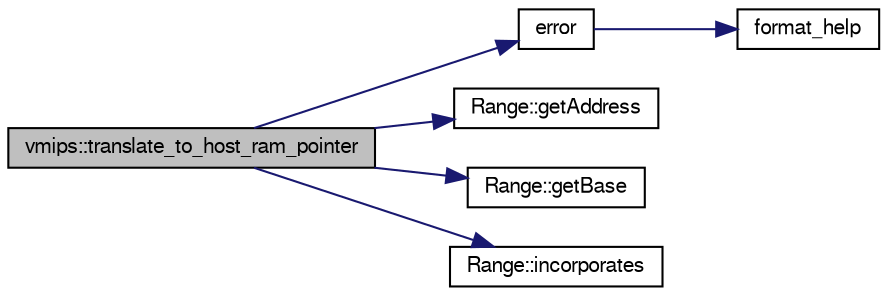 digraph G
{
  edge [fontname="FreeSans",fontsize="10",labelfontname="FreeSans",labelfontsize="10"];
  node [fontname="FreeSans",fontsize="10",shape=record];
  rankdir=LR;
  Node1 [label="vmips::translate_to_host_ram_pointer",height=0.2,width=0.4,color="black", fillcolor="grey75", style="filled" fontcolor="black"];
  Node1 -> Node2 [color="midnightblue",fontsize="10",style="solid"];
  Node2 [label="error",height=0.2,width=0.4,color="black", fillcolor="white", style="filled",URL="$error_8cc.html#a158a1af99275c1555bf5fcc74709aa5a"];
  Node2 -> Node3 [color="midnightblue",fontsize="10",style="solid"];
  Node3 [label="format_help",height=0.2,width=0.4,color="black", fillcolor="white", style="filled",URL="$error_8cc.html#aa182c84a77010100b5b8a15b1ff22e70"];
  Node1 -> Node4 [color="midnightblue",fontsize="10",style="solid"];
  Node4 [label="Range::getAddress",height=0.2,width=0.4,color="black", fillcolor="white", style="filled",URL="$classRange.html#accb1e300390e551b7b35408413aa99b5"];
  Node1 -> Node5 [color="midnightblue",fontsize="10",style="solid"];
  Node5 [label="Range::getBase",height=0.2,width=0.4,color="black", fillcolor="white", style="filled",URL="$classRange.html#ab4b6e3925cd4559eb8879deed47cb806"];
  Node1 -> Node6 [color="midnightblue",fontsize="10",style="solid"];
  Node6 [label="Range::incorporates",height=0.2,width=0.4,color="black", fillcolor="white", style="filled",URL="$classRange.html#a5076637f68d20251b9800db6a1922ca7"];
}
